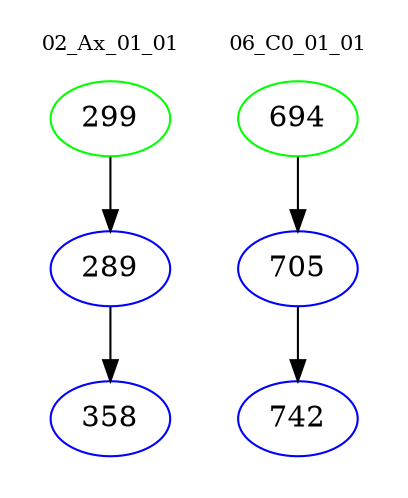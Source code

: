 digraph{
subgraph cluster_0 {
color = white
label = "02_Ax_01_01";
fontsize=10;
T0_299 [label="299", color="green"]
T0_299 -> T0_289 [color="black"]
T0_289 [label="289", color="blue"]
T0_289 -> T0_358 [color="black"]
T0_358 [label="358", color="blue"]
}
subgraph cluster_1 {
color = white
label = "06_C0_01_01";
fontsize=10;
T1_694 [label="694", color="green"]
T1_694 -> T1_705 [color="black"]
T1_705 [label="705", color="blue"]
T1_705 -> T1_742 [color="black"]
T1_742 [label="742", color="blue"]
}
}
